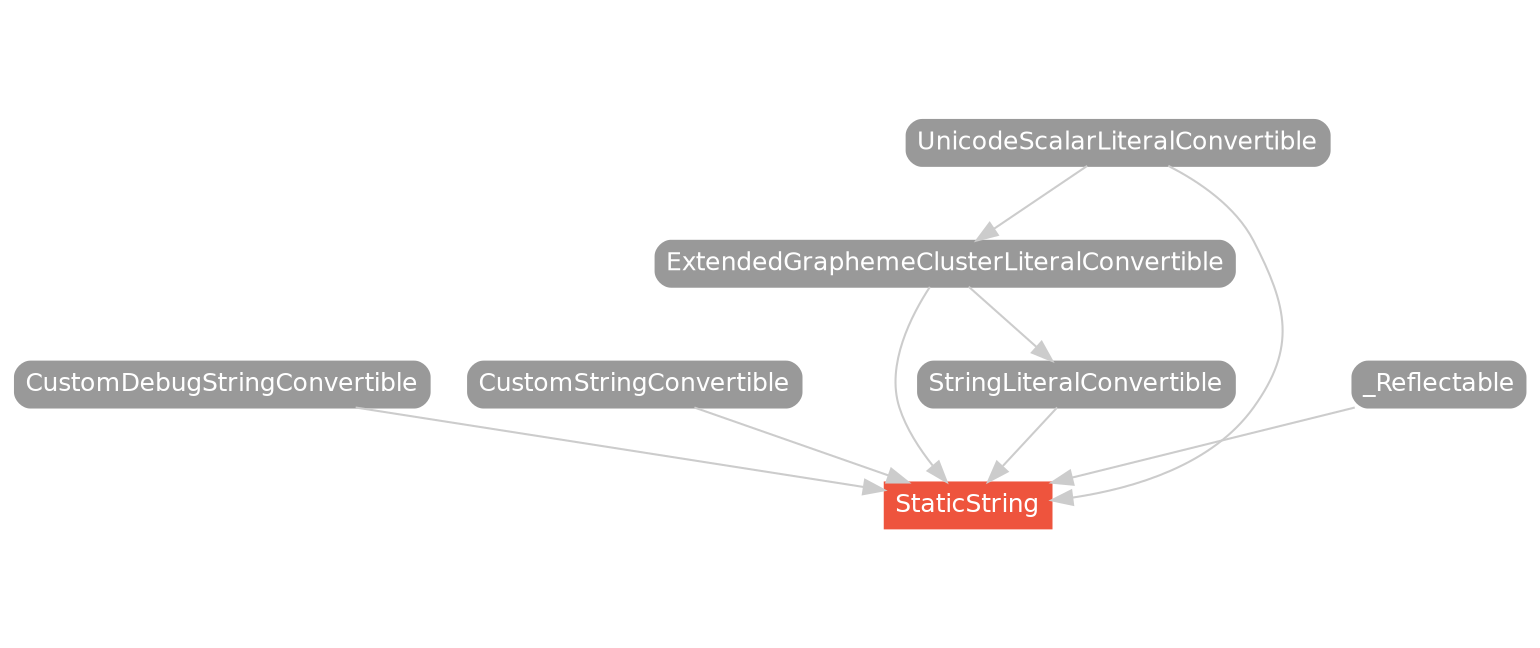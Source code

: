 strict digraph "StaticString - Type Hierarchy - SwiftDoc.org" {
    pad="0.1,0.8"
    node [shape=box, style="filled,rounded", color="#999999", fillcolor="#999999", fontcolor=white, fontname=Helvetica, fontnames="Helvetica,sansserif", fontsize=12, margin="0.07,0.05", height="0.3"]
    edge [color="#cccccc"]
    "CustomDebugStringConvertible" [URL="/protocol/CustomDebugStringConvertible/"]
    "CustomStringConvertible" [URL="/protocol/CustomStringConvertible/"]
    "ExtendedGraphemeClusterLiteralConvertible" [URL="/protocol/ExtendedGraphemeClusterLiteralConvertible/"]
    "StaticString" [URL="/type/StaticString/", style="filled", fillcolor="#ee543d", color="#ee543d"]
    "StringLiteralConvertible" [URL="/protocol/StringLiteralConvertible/"]
    "UnicodeScalarLiteralConvertible" [URL="/protocol/UnicodeScalarLiteralConvertible/"]
    "_Reflectable" [URL="/protocol/_Reflectable/"]    "UnicodeScalarLiteralConvertible" -> "StaticString"
    "ExtendedGraphemeClusterLiteralConvertible" -> "StaticString"
    "StringLiteralConvertible" -> "StaticString"
    "CustomStringConvertible" -> "StaticString"
    "CustomDebugStringConvertible" -> "StaticString"
    "_Reflectable" -> "StaticString"
    "UnicodeScalarLiteralConvertible" -> "ExtendedGraphemeClusterLiteralConvertible"
    "ExtendedGraphemeClusterLiteralConvertible" -> "StringLiteralConvertible"
    "UnicodeScalarLiteralConvertible" -> "ExtendedGraphemeClusterLiteralConvertible"
    subgraph Types {
        rank = max; "StaticString";
    }
}
